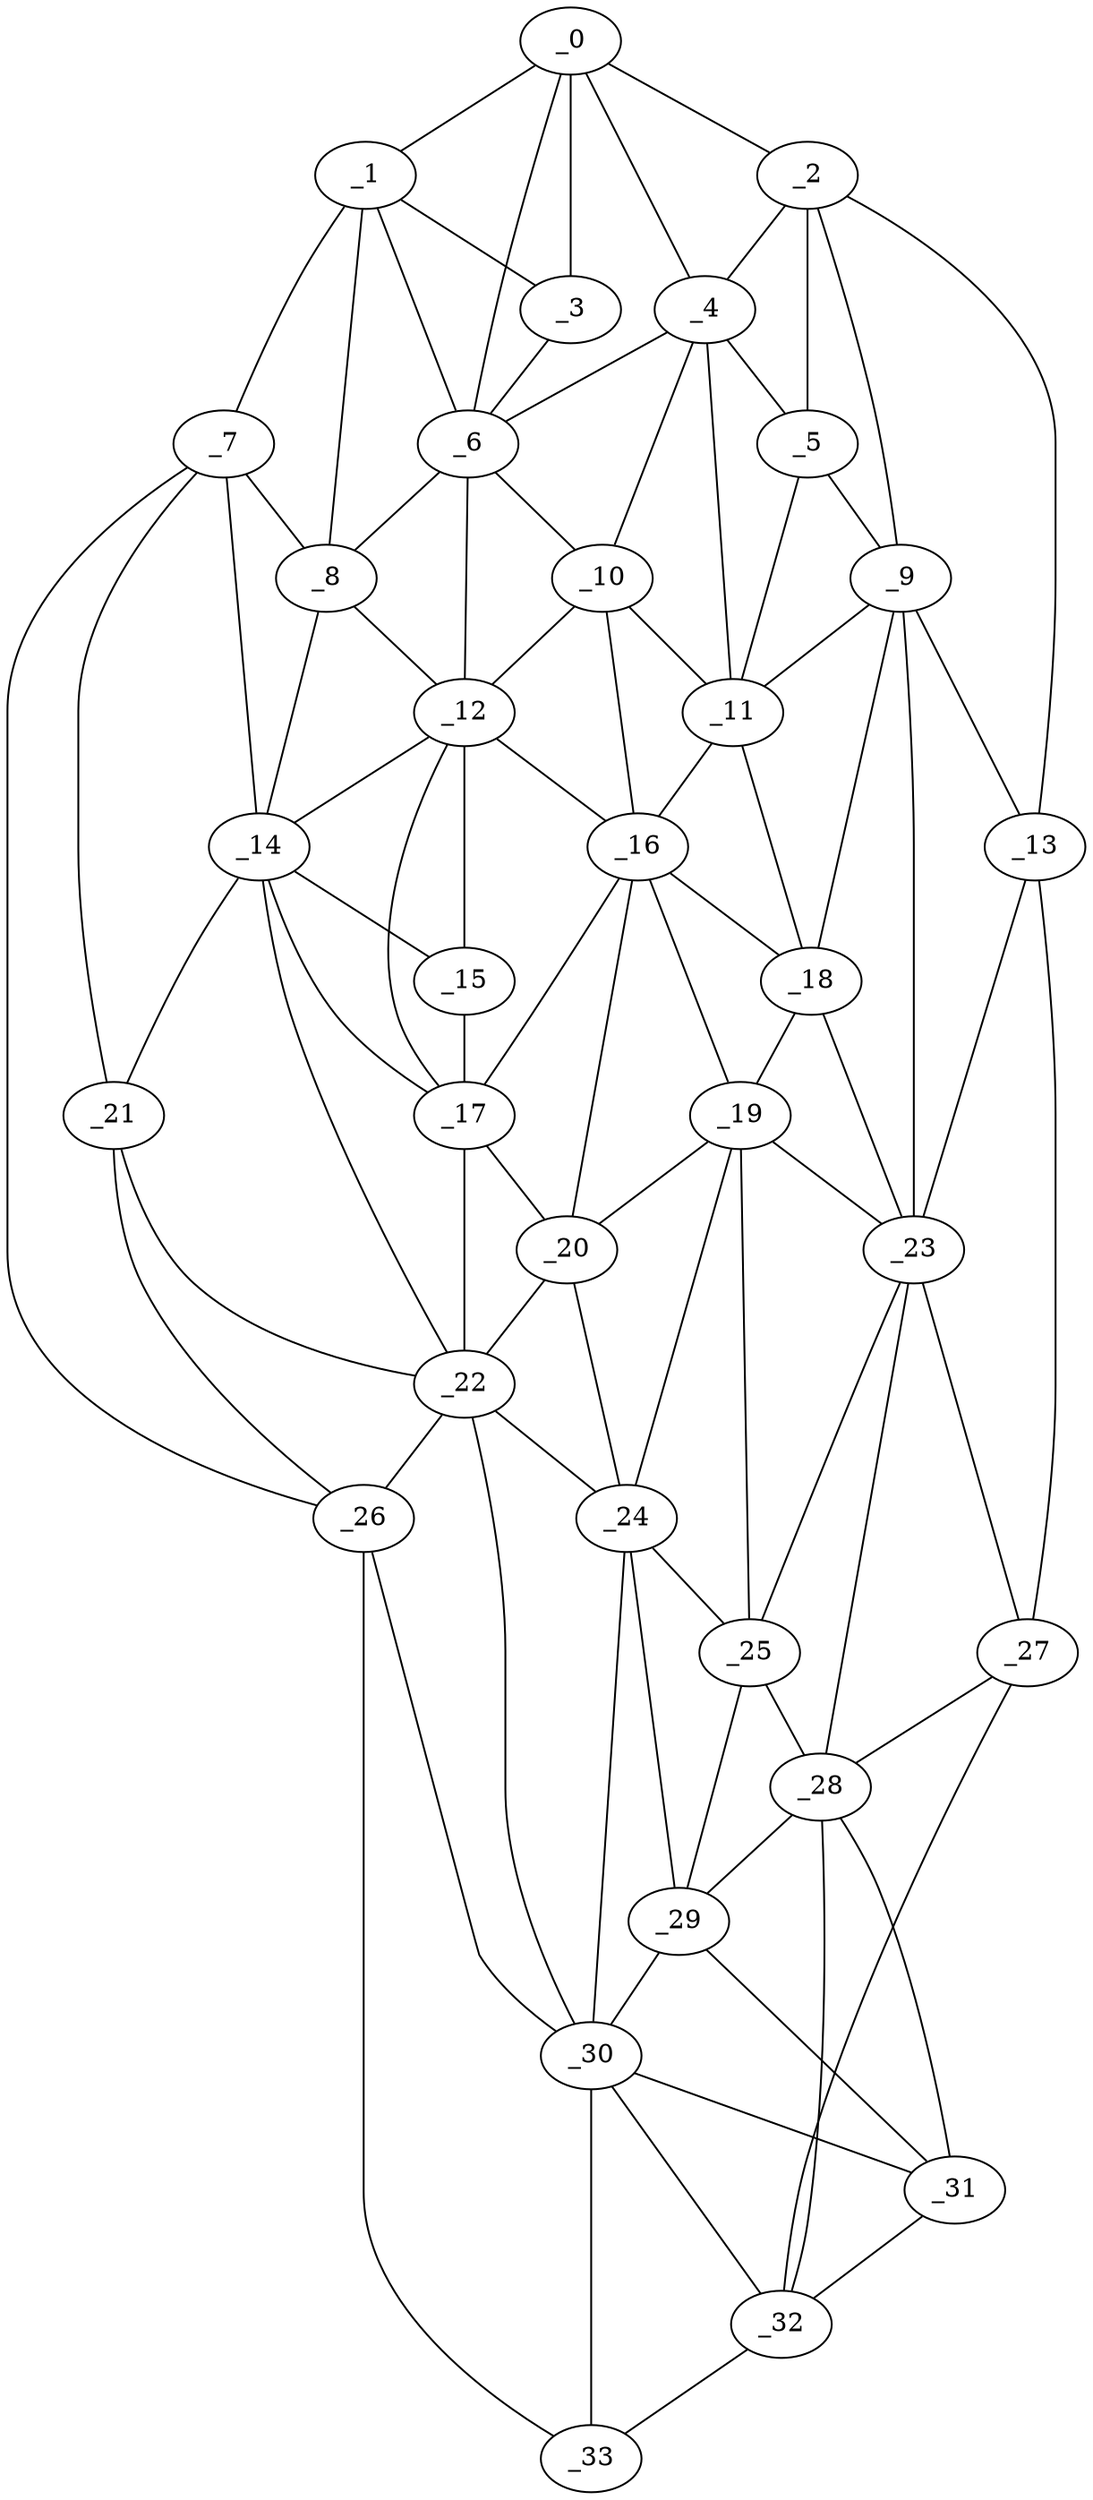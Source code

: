 graph "obj30__320.gxl" {
	_0	 [x=28,
		y=79];
	_1	 [x=30,
		y=92];
	_0 -- _1	 [valence=1];
	_2	 [x=31,
		y=64];
	_0 -- _2	 [valence=1];
	_3	 [x=31,
		y=87];
	_0 -- _3	 [valence=2];
	_4	 [x=32,
		y=74];
	_0 -- _4	 [valence=1];
	_6	 [x=36,
		y=88];
	_0 -- _6	 [valence=1];
	_1 -- _3	 [valence=1];
	_1 -- _6	 [valence=1];
	_7	 [x=37,
		y=101];
	_1 -- _7	 [valence=1];
	_8	 [x=42,
		y=95];
	_1 -- _8	 [valence=1];
	_2 -- _4	 [valence=2];
	_5	 [x=35,
		y=67];
	_2 -- _5	 [valence=2];
	_9	 [x=43,
		y=64];
	_2 -- _9	 [valence=2];
	_13	 [x=50,
		y=7];
	_2 -- _13	 [valence=1];
	_3 -- _6	 [valence=2];
	_4 -- _5	 [valence=1];
	_4 -- _6	 [valence=2];
	_10	 [x=44,
		y=82];
	_4 -- _10	 [valence=2];
	_11	 [x=49,
		y=73];
	_4 -- _11	 [valence=2];
	_5 -- _9	 [valence=1];
	_5 -- _11	 [valence=2];
	_6 -- _8	 [valence=2];
	_6 -- _10	 [valence=2];
	_12	 [x=49,
		y=89];
	_6 -- _12	 [valence=1];
	_7 -- _8	 [valence=2];
	_14	 [x=53,
		y=98];
	_7 -- _14	 [valence=2];
	_21	 [x=68,
		y=110];
	_7 -- _21	 [valence=2];
	_26	 [x=79,
		y=114];
	_7 -- _26	 [valence=1];
	_8 -- _12	 [valence=2];
	_8 -- _14	 [valence=2];
	_9 -- _11	 [valence=2];
	_9 -- _13	 [valence=2];
	_18	 [x=61,
		y=69];
	_9 -- _18	 [valence=1];
	_23	 [x=71,
		y=58];
	_9 -- _23	 [valence=2];
	_10 -- _11	 [valence=1];
	_10 -- _12	 [valence=2];
	_16	 [x=58,
		y=75];
	_10 -- _16	 [valence=2];
	_11 -- _16	 [valence=1];
	_11 -- _18	 [valence=2];
	_12 -- _14	 [valence=2];
	_15	 [x=54,
		y=91];
	_12 -- _15	 [valence=1];
	_12 -- _16	 [valence=1];
	_17	 [x=59,
		y=88];
	_12 -- _17	 [valence=2];
	_13 -- _23	 [valence=2];
	_27	 [x=81,
		y=7];
	_13 -- _27	 [valence=1];
	_14 -- _15	 [valence=2];
	_14 -- _17	 [valence=1];
	_14 -- _21	 [valence=2];
	_22	 [x=70,
		y=98];
	_14 -- _22	 [valence=2];
	_15 -- _17	 [valence=2];
	_16 -- _17	 [valence=2];
	_16 -- _18	 [valence=2];
	_19	 [x=66,
		y=73];
	_16 -- _19	 [valence=1];
	_20	 [x=67,
		y=82];
	_16 -- _20	 [valence=2];
	_17 -- _20	 [valence=2];
	_17 -- _22	 [valence=1];
	_18 -- _19	 [valence=2];
	_18 -- _23	 [valence=2];
	_19 -- _20	 [valence=2];
	_19 -- _23	 [valence=1];
	_24	 [x=72,
		y=77];
	_19 -- _24	 [valence=2];
	_25	 [x=77,
		y=69];
	_19 -- _25	 [valence=2];
	_20 -- _22	 [valence=2];
	_20 -- _24	 [valence=1];
	_21 -- _22	 [valence=2];
	_21 -- _26	 [valence=2];
	_22 -- _24	 [valence=2];
	_22 -- _26	 [valence=2];
	_30	 [x=93,
		y=79];
	_22 -- _30	 [valence=2];
	_23 -- _25	 [valence=1];
	_23 -- _27	 [valence=2];
	_28	 [x=90,
		y=47];
	_23 -- _28	 [valence=1];
	_24 -- _25	 [valence=1];
	_29	 [x=90,
		y=71];
	_24 -- _29	 [valence=2];
	_24 -- _30	 [valence=2];
	_25 -- _28	 [valence=1];
	_25 -- _29	 [valence=2];
	_26 -- _30	 [valence=2];
	_33	 [x=106,
		y=82];
	_26 -- _33	 [valence=1];
	_27 -- _28	 [valence=2];
	_32	 [x=106,
		y=74];
	_27 -- _32	 [valence=1];
	_28 -- _29	 [valence=2];
	_31	 [x=100,
		y=66];
	_28 -- _31	 [valence=1];
	_28 -- _32	 [valence=1];
	_29 -- _30	 [valence=1];
	_29 -- _31	 [valence=2];
	_30 -- _31	 [valence=2];
	_30 -- _32	 [valence=2];
	_30 -- _33	 [valence=2];
	_31 -- _32	 [valence=1];
	_32 -- _33	 [valence=1];
}
